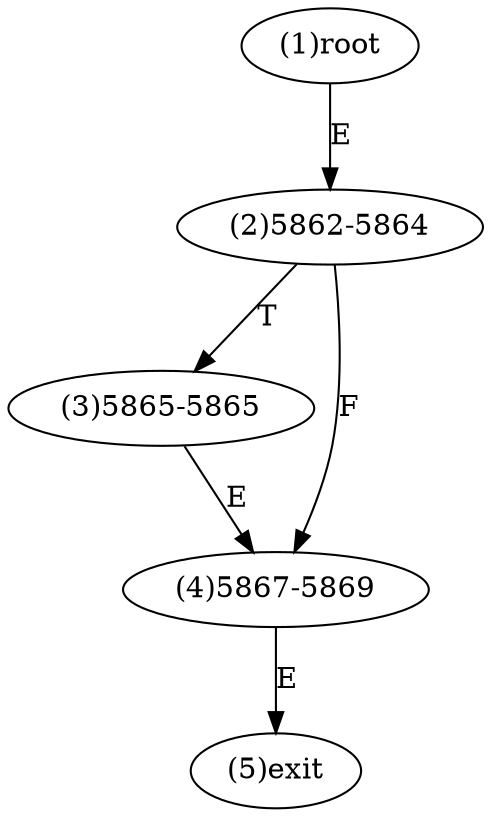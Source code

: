 digraph "" { 
1[ label="(1)root"];
2[ label="(2)5862-5864"];
3[ label="(3)5865-5865"];
4[ label="(4)5867-5869"];
5[ label="(5)exit"];
1->2[ label="E"];
2->4[ label="F"];
2->3[ label="T"];
3->4[ label="E"];
4->5[ label="E"];
}